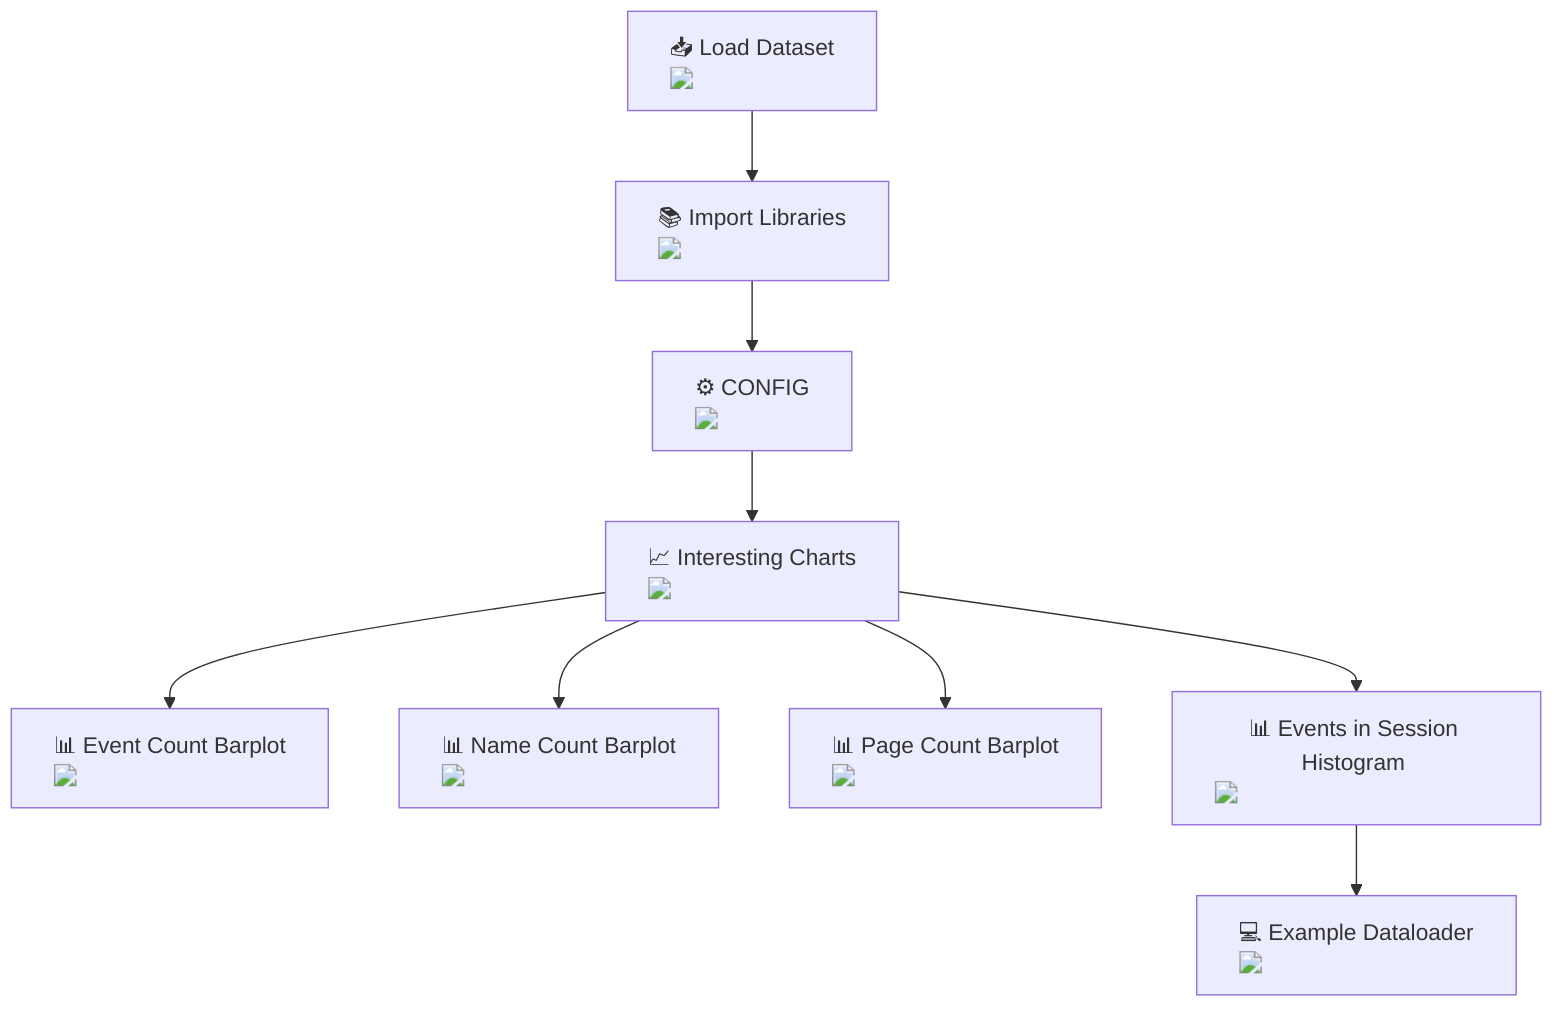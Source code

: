 flowchart TD
    A["📥 Load Dataset <img src='icons/file.svg' />"] --> B["📚 Import Libraries <img src='icons/column_split.svg' />"]
    B --> C["⚙️ CONFIG <img src='icons/brain.svg' />"]
    C --> D["📈 Interesting Charts <img src='icons/table.svg' />"]
    D --> E["📊 Event Count Barplot <img src='dummy_plots/barplot_template.svg' />"]
    D --> F["📊 Name Count Barplot <img src='dummy_plots/barplot_template.svg' />"]
    D --> G["📊 Page Count Barplot <img src='dummy_plots/barplot_template.svg' />"]
    D --> H["📊 Events in Session Histogram <img src='dummy_plots/hist_template.svg' />"]
    H --> I["💻 Example Dataloader <img src='icons/database.svg' />"]